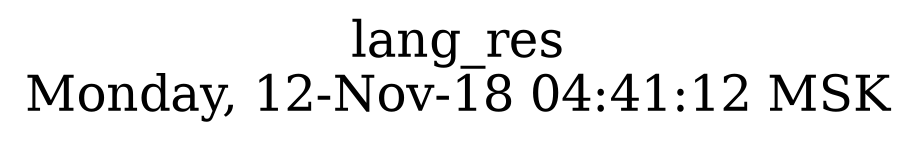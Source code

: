 digraph G {
graph [
  fontsize="24";
  label="lang_res\nMonday, 12-Nov-18 04:41:12 MSK";
  nojustify=true;
  ordering=out;
  rankdir=LR;
  size="30";
];
}
